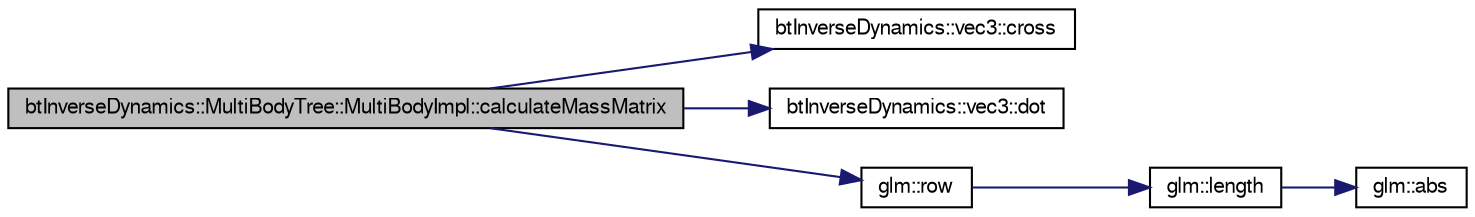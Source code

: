digraph G
{
  bgcolor="transparent";
  edge [fontname="FreeSans",fontsize=10,labelfontname="FreeSans",labelfontsize=10];
  node [fontname="FreeSans",fontsize=10,shape=record];
  rankdir=LR;
  Node1 [label="btInverseDynamics::MultiBodyTree::MultiBodyImpl::calculateMassMatrix",height=0.2,width=0.4,color="black", fillcolor="grey75", style="filled" fontcolor="black"];
  Node1 -> Node2 [color="midnightblue",fontsize=10,style="solid"];
  Node2 [label="btInverseDynamics::vec3::cross",height=0.2,width=0.4,color="black",URL="$classbt_inverse_dynamics_1_1vec3.html#8b7c85249b7140506c6652b3a1d9934e"];
  Node1 -> Node3 [color="midnightblue",fontsize=10,style="solid"];
  Node3 [label="btInverseDynamics::vec3::dot",height=0.2,width=0.4,color="black",URL="$classbt_inverse_dynamics_1_1vec3.html#2f7c586c9b43e5167f0ebba4dab7e3de"];
  Node1 -> Node4 [color="midnightblue",fontsize=10,style="solid"];
  Node4 [label="glm::row",height=0.2,width=0.4,color="black",URL="$group__gtc__matrix__access.html#g4409b9c0604f3ed3e6f116b6680eae44"];
  Node4 -> Node5 [color="midnightblue",fontsize=10,style="solid"];
  Node5 [label="glm::length",height=0.2,width=0.4,color="black",URL="$group__core__func__geometric.html#gd73a94d9c967e619e670156356e93b7e"];
  Node5 -> Node6 [color="midnightblue",fontsize=10,style="solid"];
  Node6 [label="glm::abs",height=0.2,width=0.4,color="black",URL="$group__core__func__common.html#gab4b95b47f2918ce6e7ac279a0ba27c1"];
}
